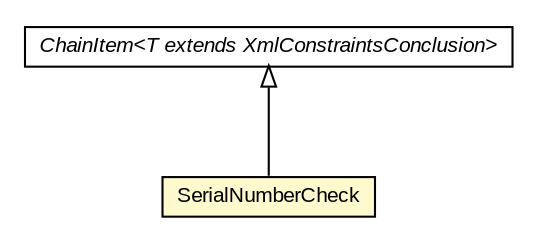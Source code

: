 #!/usr/local/bin/dot
#
# Class diagram 
# Generated by UMLGraph version R5_6-24-gf6e263 (http://www.umlgraph.org/)
#

digraph G {
	edge [fontname="arial",fontsize=10,labelfontname="arial",labelfontsize=10];
	node [fontname="arial",fontsize=10,shape=plaintext];
	nodesep=0.25;
	ranksep=0.5;
	// eu.europa.esig.dss.validation.process.ChainItem<T extends eu.europa.esig.dss.jaxb.detailedreport.XmlConstraintsConclusion>
	c592395 [label=<<table title="eu.europa.esig.dss.validation.process.ChainItem" border="0" cellborder="1" cellspacing="0" cellpadding="2" port="p" href="../../../../ChainItem.html">
		<tr><td><table border="0" cellspacing="0" cellpadding="1">
<tr><td align="center" balign="center"><font face="arial italic"> ChainItem&lt;T extends XmlConstraintsConclusion&gt; </font></td></tr>
		</table></td></tr>
		</table>>, URL="../../../../ChainItem.html", fontname="arial", fontcolor="black", fontsize=10.0];
	// eu.europa.esig.dss.validation.process.bbb.xcv.sub.checks.SerialNumberCheck
	c592452 [label=<<table title="eu.europa.esig.dss.validation.process.bbb.xcv.sub.checks.SerialNumberCheck" border="0" cellborder="1" cellspacing="0" cellpadding="2" port="p" bgcolor="lemonChiffon" href="./SerialNumberCheck.html">
		<tr><td><table border="0" cellspacing="0" cellpadding="1">
<tr><td align="center" balign="center"> SerialNumberCheck </td></tr>
		</table></td></tr>
		</table>>, URL="./SerialNumberCheck.html", fontname="arial", fontcolor="black", fontsize=10.0];
	//eu.europa.esig.dss.validation.process.bbb.xcv.sub.checks.SerialNumberCheck extends eu.europa.esig.dss.validation.process.ChainItem<eu.europa.esig.dss.jaxb.detailedreport.XmlSubXCV>
	c592395:p -> c592452:p [dir=back,arrowtail=empty];
}

